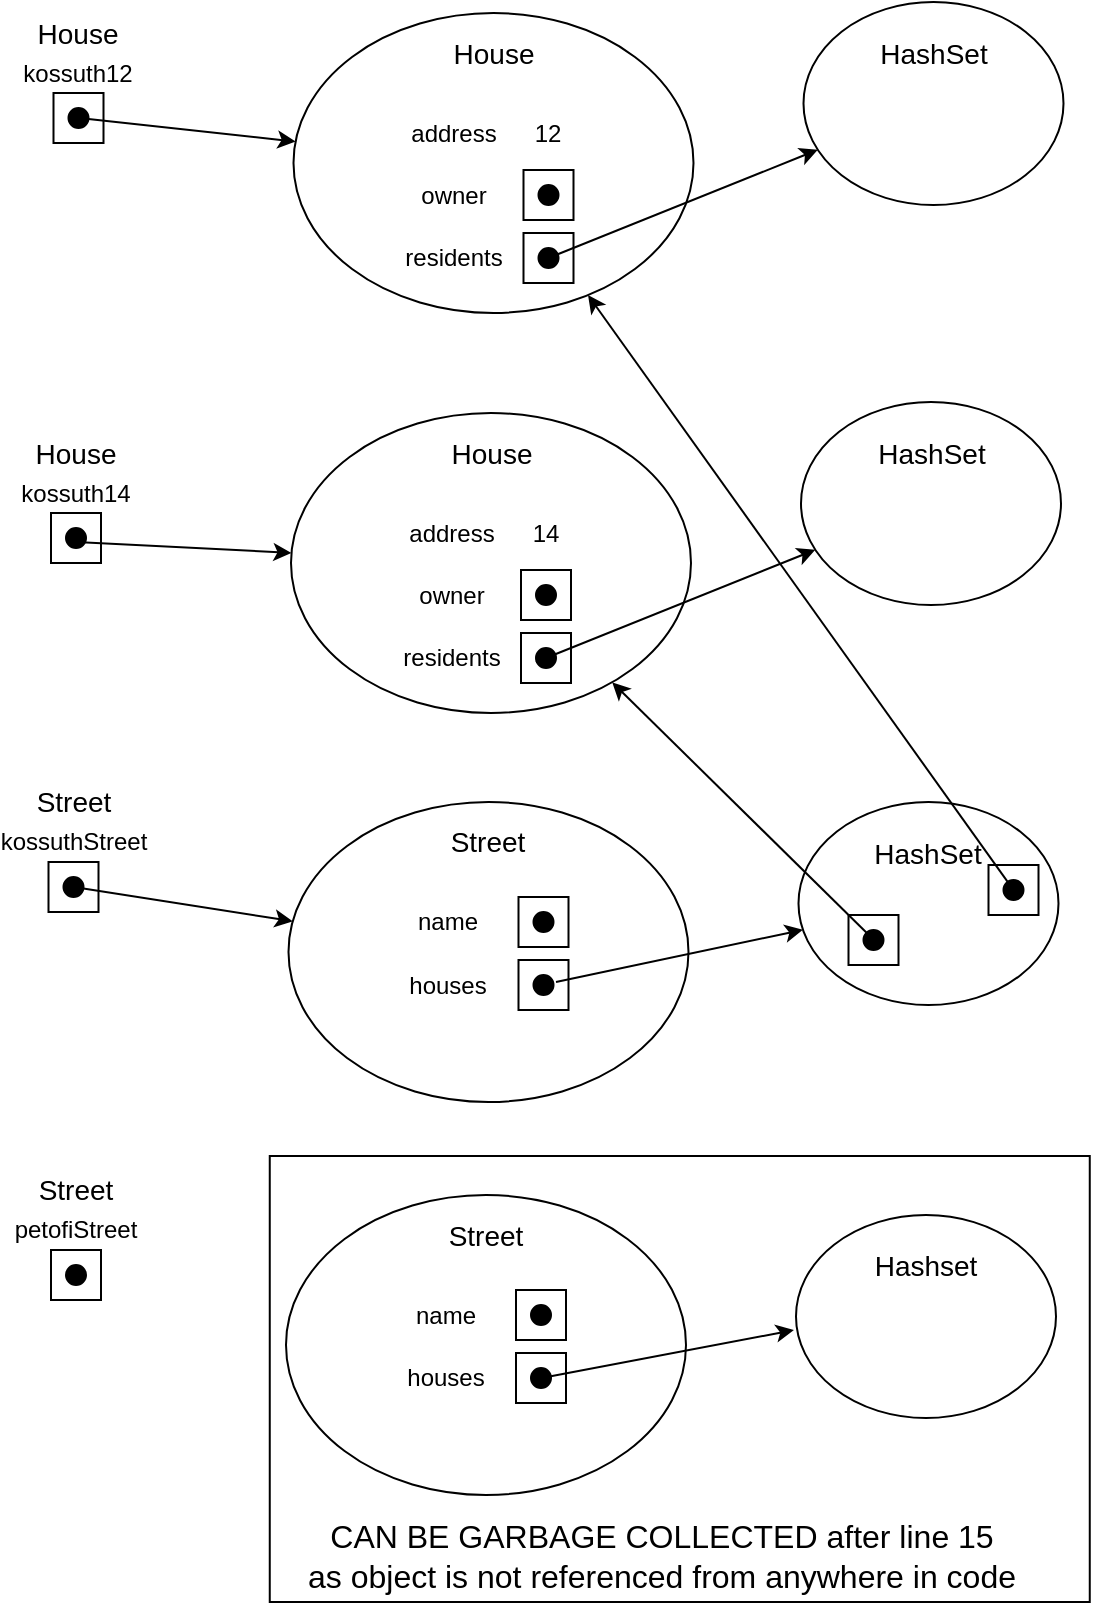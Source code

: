 <mxfile version="13.6.2" type="google"><diagram id="i67haThH7vFH0V-FsG73" name="Page-1"><mxGraphModel dx="946" dy="614" grid="1" gridSize="10" guides="1" tooltips="1" connect="0" arrows="0" fold="1" page="1" pageScale="1" pageWidth="1169" pageHeight="827" math="0" shadow="0"><root><mxCell id="0"/><mxCell id="1" parent="0"/><mxCell id="gVf4p8Mejn1OOL2xnj5A-71" value="" style="rounded=0;whiteSpace=wrap;html=1;fillColor=none;fontSize=12;" parent="1" vertex="1"><mxGeometry x="306.88" y="597" width="410" height="223" as="geometry"/></mxCell><mxCell id="gVf4p8Mejn1OOL2xnj5A-61" value="" style="ellipse;whiteSpace=wrap;html=1;fillColor=none;" parent="1" vertex="1"><mxGeometry x="315" y="616.5" width="200" height="150" as="geometry"/></mxCell><mxCell id="gVf4p8Mejn1OOL2xnj5A-1" value="" style="ellipse;whiteSpace=wrap;html=1;fillColor=none;" parent="1" vertex="1"><mxGeometry x="318.75" y="25.5" width="200" height="150" as="geometry"/></mxCell><mxCell id="gVf4p8Mejn1OOL2xnj5A-2" value="&lt;font style=&quot;font-size: 14px;&quot;&gt;House&lt;/font&gt;" style="text;html=1;strokeColor=none;fillColor=none;align=center;verticalAlign=middle;whiteSpace=wrap;rounded=0;fontSize=14;" parent="1" vertex="1"><mxGeometry x="398.75" y="35.5" width="40" height="20" as="geometry"/></mxCell><mxCell id="gVf4p8Mejn1OOL2xnj5A-4" value="address" style="text;html=1;strokeColor=none;fillColor=none;align=center;verticalAlign=middle;whiteSpace=wrap;rounded=0;fontSize=12;" parent="1" vertex="1"><mxGeometry x="378.75" y="75.5" width="40" height="20" as="geometry"/></mxCell><mxCell id="gVf4p8Mejn1OOL2xnj5A-5" value="12" style="text;html=1;strokeColor=none;fillColor=none;align=center;verticalAlign=middle;whiteSpace=wrap;rounded=0;fontSize=12;" parent="1" vertex="1"><mxGeometry x="426.25" y="75.5" width="40" height="20" as="geometry"/></mxCell><mxCell id="gVf4p8Mejn1OOL2xnj5A-6" value="" style="rounded=0;whiteSpace=wrap;html=1;fontSize=12;" parent="1" vertex="1"><mxGeometry x="198.75" y="65.5" width="25" height="25" as="geometry"/></mxCell><mxCell id="gVf4p8Mejn1OOL2xnj5A-7" value="" style="ellipse;whiteSpace=wrap;html=1;aspect=fixed;fontSize=12;fillColor=#000000;" parent="1" vertex="1"><mxGeometry x="206.25" y="73" width="10" height="10" as="geometry"/></mxCell><mxCell id="gVf4p8Mejn1OOL2xnj5A-11" value="" style="rounded=0;whiteSpace=wrap;html=1;fontSize=12;" parent="1" vertex="1"><mxGeometry x="433.75" y="104" width="25" height="25" as="geometry"/></mxCell><mxCell id="gVf4p8Mejn1OOL2xnj5A-12" value="" style="ellipse;whiteSpace=wrap;html=1;aspect=fixed;fontSize=12;fillColor=#000000;" parent="1" vertex="1"><mxGeometry x="441.25" y="111.5" width="10" height="10" as="geometry"/></mxCell><mxCell id="gVf4p8Mejn1OOL2xnj5A-13" value="" style="rounded=0;whiteSpace=wrap;html=1;fontSize=12;" parent="1" vertex="1"><mxGeometry x="433.75" y="135.5" width="25" height="25" as="geometry"/></mxCell><mxCell id="gVf4p8Mejn1OOL2xnj5A-14" value="" style="ellipse;whiteSpace=wrap;html=1;aspect=fixed;fontSize=12;fillColor=#000000;" parent="1" vertex="1"><mxGeometry x="441.25" y="143" width="10" height="10" as="geometry"/></mxCell><mxCell id="gVf4p8Mejn1OOL2xnj5A-15" value="owner" style="text;html=1;strokeColor=none;fillColor=none;align=center;verticalAlign=middle;whiteSpace=wrap;rounded=0;fontSize=12;" parent="1" vertex="1"><mxGeometry x="378.75" y="106.5" width="40" height="20" as="geometry"/></mxCell><mxCell id="gVf4p8Mejn1OOL2xnj5A-16" value="residents" style="text;html=1;strokeColor=none;fillColor=none;align=center;verticalAlign=middle;whiteSpace=wrap;rounded=0;fontSize=12;" parent="1" vertex="1"><mxGeometry x="378.75" y="138" width="40" height="20" as="geometry"/></mxCell><mxCell id="gVf4p8Mejn1OOL2xnj5A-17" value="House" style="text;html=1;strokeColor=none;fillColor=none;align=center;verticalAlign=middle;whiteSpace=wrap;rounded=0;fontSize=14;" parent="1" vertex="1"><mxGeometry x="191.25" y="25.5" width="40" height="20" as="geometry"/></mxCell><mxCell id="gVf4p8Mejn1OOL2xnj5A-18" value="kossuth12" style="text;html=1;strokeColor=none;fillColor=none;align=center;verticalAlign=middle;whiteSpace=wrap;rounded=0;fontSize=12;" parent="1" vertex="1"><mxGeometry x="191.25" y="45.5" width="40" height="20" as="geometry"/></mxCell><mxCell id="gVf4p8Mejn1OOL2xnj5A-19" value="" style="ellipse;whiteSpace=wrap;html=1;fontSize=12;fillColor=none;" parent="1" vertex="1"><mxGeometry x="573.75" y="20" width="130" height="101.5" as="geometry"/></mxCell><mxCell id="gVf4p8Mejn1OOL2xnj5A-20" value="&lt;font style=&quot;font-size: 14px&quot;&gt;HashSet&lt;/font&gt;" style="text;html=1;strokeColor=none;fillColor=none;align=center;verticalAlign=middle;whiteSpace=wrap;rounded=0;fontSize=14;" parent="1" vertex="1"><mxGeometry x="618.75" y="35.5" width="40" height="20" as="geometry"/></mxCell><mxCell id="gVf4p8Mejn1OOL2xnj5A-21" value="" style="rounded=0;whiteSpace=wrap;html=1;fontSize=12;" parent="1" vertex="1"><mxGeometry x="197.5" y="275.5" width="25" height="25" as="geometry"/></mxCell><mxCell id="gVf4p8Mejn1OOL2xnj5A-22" value="" style="ellipse;whiteSpace=wrap;html=1;aspect=fixed;fontSize=12;fillColor=#000000;" parent="1" vertex="1"><mxGeometry x="205" y="283" width="10" height="10" as="geometry"/></mxCell><mxCell id="gVf4p8Mejn1OOL2xnj5A-23" value="House" style="text;html=1;strokeColor=none;fillColor=none;align=center;verticalAlign=middle;whiteSpace=wrap;rounded=0;fontSize=14;" parent="1" vertex="1"><mxGeometry x="190" y="235.5" width="40" height="20" as="geometry"/></mxCell><mxCell id="gVf4p8Mejn1OOL2xnj5A-24" value="kossuth14" style="text;html=1;strokeColor=none;fillColor=none;align=center;verticalAlign=middle;whiteSpace=wrap;rounded=0;fontSize=12;" parent="1" vertex="1"><mxGeometry x="190" y="255.5" width="40" height="20" as="geometry"/></mxCell><mxCell id="gVf4p8Mejn1OOL2xnj5A-25" value="" style="ellipse;whiteSpace=wrap;html=1;fillColor=none;" parent="1" vertex="1"><mxGeometry x="317.5" y="225.5" width="200" height="150" as="geometry"/></mxCell><mxCell id="gVf4p8Mejn1OOL2xnj5A-26" value="&lt;font style=&quot;font-size: 14px;&quot;&gt;House&lt;/font&gt;" style="text;html=1;strokeColor=none;fillColor=none;align=center;verticalAlign=middle;whiteSpace=wrap;rounded=0;fontSize=14;" parent="1" vertex="1"><mxGeometry x="397.5" y="235.5" width="40" height="20" as="geometry"/></mxCell><mxCell id="gVf4p8Mejn1OOL2xnj5A-27" value="address" style="text;html=1;strokeColor=none;fillColor=none;align=center;verticalAlign=middle;whiteSpace=wrap;rounded=0;fontSize=12;" parent="1" vertex="1"><mxGeometry x="377.5" y="275.5" width="40" height="20" as="geometry"/></mxCell><mxCell id="gVf4p8Mejn1OOL2xnj5A-28" value="14" style="text;html=1;strokeColor=none;fillColor=none;align=center;verticalAlign=middle;whiteSpace=wrap;rounded=0;fontSize=12;" parent="1" vertex="1"><mxGeometry x="425" y="275.5" width="40" height="20" as="geometry"/></mxCell><mxCell id="gVf4p8Mejn1OOL2xnj5A-29" value="" style="rounded=0;whiteSpace=wrap;html=1;fontSize=12;" parent="1" vertex="1"><mxGeometry x="432.5" y="304" width="25" height="25" as="geometry"/></mxCell><mxCell id="gVf4p8Mejn1OOL2xnj5A-30" value="" style="ellipse;whiteSpace=wrap;html=1;aspect=fixed;fontSize=12;fillColor=#000000;" parent="1" vertex="1"><mxGeometry x="440" y="311.5" width="10" height="10" as="geometry"/></mxCell><mxCell id="gVf4p8Mejn1OOL2xnj5A-31" value="" style="rounded=0;whiteSpace=wrap;html=1;fontSize=12;" parent="1" vertex="1"><mxGeometry x="432.5" y="335.5" width="25" height="25" as="geometry"/></mxCell><mxCell id="gVf4p8Mejn1OOL2xnj5A-32" value="" style="ellipse;whiteSpace=wrap;html=1;aspect=fixed;fontSize=12;fillColor=#000000;" parent="1" vertex="1"><mxGeometry x="440" y="343" width="10" height="10" as="geometry"/></mxCell><mxCell id="gVf4p8Mejn1OOL2xnj5A-33" value="owner" style="text;html=1;strokeColor=none;fillColor=none;align=center;verticalAlign=middle;whiteSpace=wrap;rounded=0;fontSize=12;" parent="1" vertex="1"><mxGeometry x="377.5" y="306.5" width="40" height="20" as="geometry"/></mxCell><mxCell id="gVf4p8Mejn1OOL2xnj5A-34" value="residents" style="text;html=1;strokeColor=none;fillColor=none;align=center;verticalAlign=middle;whiteSpace=wrap;rounded=0;fontSize=12;" parent="1" vertex="1"><mxGeometry x="377.5" y="338" width="40" height="20" as="geometry"/></mxCell><mxCell id="gVf4p8Mejn1OOL2xnj5A-35" value="" style="ellipse;whiteSpace=wrap;html=1;fontSize=12;fillColor=none;" parent="1" vertex="1"><mxGeometry x="572.5" y="220" width="130" height="101.5" as="geometry"/></mxCell><mxCell id="gVf4p8Mejn1OOL2xnj5A-36" value="&lt;font style=&quot;font-size: 14px&quot;&gt;HashSet&lt;/font&gt;" style="text;html=1;strokeColor=none;fillColor=none;align=center;verticalAlign=middle;whiteSpace=wrap;rounded=0;fontSize=14;" parent="1" vertex="1"><mxGeometry x="617.5" y="235.5" width="40" height="20" as="geometry"/></mxCell><mxCell id="gVf4p8Mejn1OOL2xnj5A-37" value="" style="rounded=0;whiteSpace=wrap;html=1;fontSize=12;" parent="1" vertex="1"><mxGeometry x="196.25" y="450" width="25" height="25" as="geometry"/></mxCell><mxCell id="gVf4p8Mejn1OOL2xnj5A-38" value="" style="ellipse;whiteSpace=wrap;html=1;aspect=fixed;fontSize=12;fillColor=#000000;" parent="1" vertex="1"><mxGeometry x="203.75" y="457.5" width="10" height="10" as="geometry"/></mxCell><mxCell id="gVf4p8Mejn1OOL2xnj5A-39" value="Street" style="text;html=1;strokeColor=none;fillColor=none;align=center;verticalAlign=middle;whiteSpace=wrap;rounded=0;fontSize=14;" parent="1" vertex="1"><mxGeometry x="188.75" y="410" width="40" height="20" as="geometry"/></mxCell><mxCell id="gVf4p8Mejn1OOL2xnj5A-40" value="kossuthStreet" style="text;html=1;strokeColor=none;fillColor=none;align=center;verticalAlign=middle;whiteSpace=wrap;rounded=0;fontSize=12;" parent="1" vertex="1"><mxGeometry x="188.75" y="430" width="40" height="20" as="geometry"/></mxCell><mxCell id="gVf4p8Mejn1OOL2xnj5A-41" value="" style="ellipse;whiteSpace=wrap;html=1;fillColor=none;" parent="1" vertex="1"><mxGeometry x="316.25" y="420" width="200" height="150" as="geometry"/></mxCell><mxCell id="gVf4p8Mejn1OOL2xnj5A-42" value="&lt;font style=&quot;font-size: 14px&quot;&gt;Street&lt;/font&gt;" style="text;html=1;strokeColor=none;fillColor=none;align=center;verticalAlign=middle;whiteSpace=wrap;rounded=0;fontSize=14;" parent="1" vertex="1"><mxGeometry x="396.25" y="430" width="40" height="20" as="geometry"/></mxCell><mxCell id="gVf4p8Mejn1OOL2xnj5A-45" value="" style="rounded=0;whiteSpace=wrap;html=1;fontSize=12;" parent="1" vertex="1"><mxGeometry x="431.25" y="467.5" width="25" height="25" as="geometry"/></mxCell><mxCell id="gVf4p8Mejn1OOL2xnj5A-46" value="" style="ellipse;whiteSpace=wrap;html=1;aspect=fixed;fontSize=12;fillColor=#000000;" parent="1" vertex="1"><mxGeometry x="438.75" y="475" width="10" height="10" as="geometry"/></mxCell><mxCell id="gVf4p8Mejn1OOL2xnj5A-47" value="" style="rounded=0;whiteSpace=wrap;html=1;fontSize=12;" parent="1" vertex="1"><mxGeometry x="431.25" y="499" width="25" height="25" as="geometry"/></mxCell><mxCell id="gVf4p8Mejn1OOL2xnj5A-48" value="" style="ellipse;whiteSpace=wrap;html=1;aspect=fixed;fontSize=12;fillColor=#000000;" parent="1" vertex="1"><mxGeometry x="438.75" y="506.5" width="10" height="10" as="geometry"/></mxCell><mxCell id="gVf4p8Mejn1OOL2xnj5A-49" value="name" style="text;html=1;strokeColor=none;fillColor=none;align=center;verticalAlign=middle;whiteSpace=wrap;rounded=0;fontSize=12;" parent="1" vertex="1"><mxGeometry x="376.25" y="470" width="40" height="20" as="geometry"/></mxCell><mxCell id="gVf4p8Mejn1OOL2xnj5A-50" value="houses" style="text;html=1;strokeColor=none;fillColor=none;align=center;verticalAlign=middle;whiteSpace=wrap;rounded=0;fontSize=12;" parent="1" vertex="1"><mxGeometry x="376.25" y="501.5" width="40" height="20" as="geometry"/></mxCell><mxCell id="gVf4p8Mejn1OOL2xnj5A-51" value="" style="ellipse;whiteSpace=wrap;html=1;fontSize=12;fillColor=none;" parent="1" vertex="1"><mxGeometry x="571.25" y="420" width="130" height="101.5" as="geometry"/></mxCell><mxCell id="gVf4p8Mejn1OOL2xnj5A-52" value="&lt;font style=&quot;font-size: 14px&quot;&gt;HashSet&lt;/font&gt;" style="text;html=1;strokeColor=none;fillColor=none;align=center;verticalAlign=middle;whiteSpace=wrap;rounded=0;fontSize=14;" parent="1" vertex="1"><mxGeometry x="616.25" y="435.5" width="40" height="20" as="geometry"/></mxCell><mxCell id="gVf4p8Mejn1OOL2xnj5A-53" value="" style="rounded=0;whiteSpace=wrap;html=1;fontSize=12;" parent="1" vertex="1"><mxGeometry x="666.25" y="451.5" width="25" height="25" as="geometry"/></mxCell><mxCell id="gVf4p8Mejn1OOL2xnj5A-54" value="" style="ellipse;whiteSpace=wrap;html=1;aspect=fixed;fontSize=12;fillColor=#000000;" parent="1" vertex="1"><mxGeometry x="673.75" y="459" width="10" height="10" as="geometry"/></mxCell><mxCell id="gVf4p8Mejn1OOL2xnj5A-55" value="" style="rounded=0;whiteSpace=wrap;html=1;fontSize=12;" parent="1" vertex="1"><mxGeometry x="596.25" y="476.5" width="25" height="25" as="geometry"/></mxCell><mxCell id="gVf4p8Mejn1OOL2xnj5A-56" value="" style="ellipse;whiteSpace=wrap;html=1;aspect=fixed;fontSize=12;fillColor=#000000;" parent="1" vertex="1"><mxGeometry x="603.75" y="484" width="10" height="10" as="geometry"/></mxCell><mxCell id="gVf4p8Mejn1OOL2xnj5A-57" value="" style="rounded=0;whiteSpace=wrap;html=1;fontSize=12;" parent="1" vertex="1"><mxGeometry x="197.5" y="644" width="25" height="25" as="geometry"/></mxCell><mxCell id="gVf4p8Mejn1OOL2xnj5A-58" value="" style="ellipse;whiteSpace=wrap;html=1;aspect=fixed;fontSize=12;fillColor=#000000;" parent="1" vertex="1"><mxGeometry x="205" y="651.5" width="10" height="10" as="geometry"/></mxCell><mxCell id="gVf4p8Mejn1OOL2xnj5A-59" value="Street" style="text;html=1;strokeColor=none;fillColor=none;align=center;verticalAlign=middle;whiteSpace=wrap;rounded=0;fontSize=14;" parent="1" vertex="1"><mxGeometry x="190" y="604" width="40" height="20" as="geometry"/></mxCell><mxCell id="gVf4p8Mejn1OOL2xnj5A-60" value="petofiStreet" style="text;html=1;strokeColor=none;fillColor=none;align=center;verticalAlign=middle;whiteSpace=wrap;rounded=0;fontSize=12;" parent="1" vertex="1"><mxGeometry x="190" y="624" width="40" height="20" as="geometry"/></mxCell><mxCell id="gVf4p8Mejn1OOL2xnj5A-62" value="&lt;font style=&quot;font-size: 14px&quot;&gt;Street&lt;/font&gt;" style="text;html=1;strokeColor=none;fillColor=none;align=center;verticalAlign=middle;whiteSpace=wrap;rounded=0;fontSize=14;" parent="1" vertex="1"><mxGeometry x="395" y="626.5" width="40" height="20" as="geometry"/></mxCell><mxCell id="gVf4p8Mejn1OOL2xnj5A-63" value="" style="rounded=0;whiteSpace=wrap;html=1;fontSize=12;" parent="1" vertex="1"><mxGeometry x="430" y="664" width="25" height="25" as="geometry"/></mxCell><mxCell id="gVf4p8Mejn1OOL2xnj5A-64" value="" style="ellipse;whiteSpace=wrap;html=1;aspect=fixed;fontSize=12;fillColor=#000000;" parent="1" vertex="1"><mxGeometry x="437.5" y="671.5" width="10" height="10" as="geometry"/></mxCell><mxCell id="gVf4p8Mejn1OOL2xnj5A-65" value="" style="rounded=0;whiteSpace=wrap;html=1;fontSize=12;" parent="1" vertex="1"><mxGeometry x="430" y="695.5" width="25" height="25" as="geometry"/></mxCell><mxCell id="gVf4p8Mejn1OOL2xnj5A-66" value="" style="ellipse;whiteSpace=wrap;html=1;aspect=fixed;fontSize=12;fillColor=#000000;" parent="1" vertex="1"><mxGeometry x="437.5" y="703" width="10" height="10" as="geometry"/></mxCell><mxCell id="gVf4p8Mejn1OOL2xnj5A-67" value="name" style="text;html=1;strokeColor=none;fillColor=none;align=center;verticalAlign=middle;whiteSpace=wrap;rounded=0;fontSize=12;" parent="1" vertex="1"><mxGeometry x="375" y="666.5" width="40" height="20" as="geometry"/></mxCell><mxCell id="gVf4p8Mejn1OOL2xnj5A-68" value="houses" style="text;html=1;strokeColor=none;fillColor=none;align=center;verticalAlign=middle;whiteSpace=wrap;rounded=0;fontSize=12;" parent="1" vertex="1"><mxGeometry x="375" y="698" width="40" height="20" as="geometry"/></mxCell><mxCell id="gVf4p8Mejn1OOL2xnj5A-69" value="" style="ellipse;whiteSpace=wrap;html=1;fontSize=12;fillColor=none;" parent="1" vertex="1"><mxGeometry x="570" y="626.5" width="130" height="101.5" as="geometry"/></mxCell><mxCell id="gVf4p8Mejn1OOL2xnj5A-70" value="&lt;font style=&quot;font-size: 14px&quot;&gt;Hashset&lt;/font&gt;" style="text;html=1;strokeColor=none;fillColor=none;align=center;verticalAlign=middle;whiteSpace=wrap;rounded=0;fontSize=14;" parent="1" vertex="1"><mxGeometry x="615" y="642" width="40" height="20" as="geometry"/></mxCell><mxCell id="gVf4p8Mejn1OOL2xnj5A-72" value="CAN BE GARBAGE COLLECTED after line 15&lt;br&gt;as object is not referenced from anywhere in code" style="text;html=1;strokeColor=none;fillColor=none;align=center;verticalAlign=middle;whiteSpace=wrap;rounded=0;fontSize=16;" parent="1" vertex="1"><mxGeometry x="307.88" y="787" width="390" height="20" as="geometry"/></mxCell><mxCell id="gVf4p8Mejn1OOL2xnj5A-73" value="" style="endArrow=classic;html=1;fontSize=16;" parent="1" source="gVf4p8Mejn1OOL2xnj5A-7" target="gVf4p8Mejn1OOL2xnj5A-1" edge="1"><mxGeometry width="50" height="50" relative="1" as="geometry"><mxPoint x="360" y="270" as="sourcePoint"/><mxPoint x="410" y="220" as="targetPoint"/></mxGeometry></mxCell><mxCell id="gVf4p8Mejn1OOL2xnj5A-74" value="" style="endArrow=classic;html=1;fontSize=16;" parent="1" target="gVf4p8Mejn1OOL2xnj5A-25" edge="1"><mxGeometry width="50" height="50" relative="1" as="geometry"><mxPoint x="210" y="290" as="sourcePoint"/><mxPoint x="410" y="220" as="targetPoint"/></mxGeometry></mxCell><mxCell id="gVf4p8Mejn1OOL2xnj5A-75" value="" style="endArrow=classic;html=1;fontSize=16;" parent="1" source="gVf4p8Mejn1OOL2xnj5A-38" target="gVf4p8Mejn1OOL2xnj5A-41" edge="1"><mxGeometry width="50" height="50" relative="1" as="geometry"><mxPoint x="360" y="270" as="sourcePoint"/><mxPoint x="410" y="220" as="targetPoint"/></mxGeometry></mxCell><mxCell id="gVf4p8Mejn1OOL2xnj5A-77" value="" style="endArrow=classic;html=1;fontSize=16;" parent="1" source="gVf4p8Mejn1OOL2xnj5A-14" target="gVf4p8Mejn1OOL2xnj5A-19" edge="1"><mxGeometry width="50" height="50" relative="1" as="geometry"><mxPoint x="360" y="270" as="sourcePoint"/><mxPoint x="410" y="220" as="targetPoint"/></mxGeometry></mxCell><mxCell id="gVf4p8Mejn1OOL2xnj5A-78" value="" style="endArrow=classic;html=1;fontSize=16;exitX=0;exitY=0.7;exitDx=0;exitDy=0;exitPerimeter=0;" parent="1" source="gVf4p8Mejn1OOL2xnj5A-32" target="gVf4p8Mejn1OOL2xnj5A-35" edge="1"><mxGeometry width="50" height="50" relative="1" as="geometry"><mxPoint x="360" y="270" as="sourcePoint"/><mxPoint x="410" y="220" as="targetPoint"/></mxGeometry></mxCell><mxCell id="gVf4p8Mejn1OOL2xnj5A-79" value="" style="endArrow=classic;html=1;fontSize=16;exitX=1.125;exitY=0.35;exitDx=0;exitDy=0;exitPerimeter=0;" parent="1" source="gVf4p8Mejn1OOL2xnj5A-48" target="gVf4p8Mejn1OOL2xnj5A-51" edge="1"><mxGeometry width="50" height="50" relative="1" as="geometry"><mxPoint x="360" y="350" as="sourcePoint"/><mxPoint x="410" y="300" as="targetPoint"/></mxGeometry></mxCell><mxCell id="gVf4p8Mejn1OOL2xnj5A-80" value="" style="endArrow=classic;html=1;fontSize=16;exitX=0.625;exitY=0.6;exitDx=0;exitDy=0;exitPerimeter=0;" parent="1" source="gVf4p8Mejn1OOL2xnj5A-56" target="gVf4p8Mejn1OOL2xnj5A-25" edge="1"><mxGeometry width="50" height="50" relative="1" as="geometry"><mxPoint x="360" y="350" as="sourcePoint"/><mxPoint x="410" y="300" as="targetPoint"/></mxGeometry></mxCell><mxCell id="gVf4p8Mejn1OOL2xnj5A-81" value="" style="endArrow=classic;html=1;fontSize=16;" parent="1" source="gVf4p8Mejn1OOL2xnj5A-54" target="gVf4p8Mejn1OOL2xnj5A-1" edge="1"><mxGeometry width="50" height="50" relative="1" as="geometry"><mxPoint x="360" y="350" as="sourcePoint"/><mxPoint x="410" y="300" as="targetPoint"/></mxGeometry></mxCell><mxCell id="TNTbjPH4zhBZPeK30UoT-3" value="" style="endArrow=classic;html=1;entryX=-0.008;entryY=0.567;entryDx=0;entryDy=0;entryPerimeter=0;" edge="1" parent="1" source="gVf4p8Mejn1OOL2xnj5A-66" target="gVf4p8Mejn1OOL2xnj5A-69"><mxGeometry width="50" height="50" relative="1" as="geometry"><mxPoint x="460" y="620" as="sourcePoint"/><mxPoint x="510" y="570" as="targetPoint"/></mxGeometry></mxCell></root></mxGraphModel></diagram></mxfile>